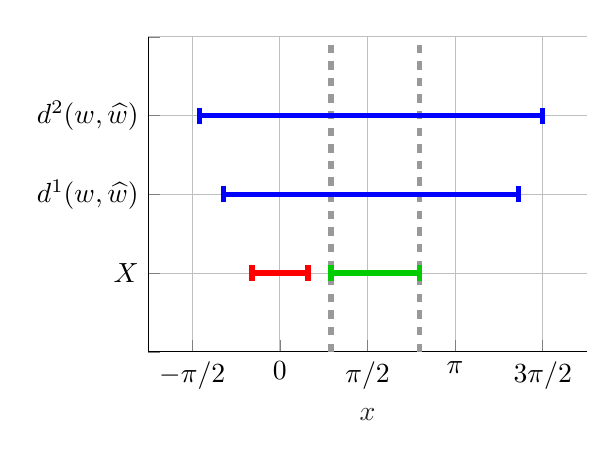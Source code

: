 % This file was created by matlab2tikz.
%
%The latest updates can be retrieved from
%  http://www.mathworks.com/matlabcentral/fileexchange/22022-matlab2tikz-matlab2tikz
%where you can also make suggestions and rate matlab2tikz.
%
\begin{tikzpicture}

\begin{axis}[%
width=5.564cm,
height=4cm,
at={(0cm,0cm)},
scale only axis,
xmin=-2.356,
xmax=5.498,
xtick={-3.142,-1.571,0,1.571,3.142,4.712},
xticklabels={{$-\pi$},{$-\pi/2$},{$0$},{$\pi/2$},{$\pi$},{$3\pi/2$}},
xlabel style={font=\color{white!15!black}},
xlabel={$x$},
ymin=-1,
ymax=3,
ytick={-1,0,1,2,3,4,5,6},
yticklabels={{},{$X$},{$d^{1}(w, \widehat{w})$},{$d^{2}(w, \widehat{w})$},{},{},{},{}},
axis background/.style={fill=white},
axis x line*=bottom,
axis y line*=left,
xmajorgrids,
ymajorgrids
]
\addplot [color=red, line width=2.0pt, forget plot]
  table[row sep=crcr]{%
-0.5	0\\
0.5	0\\
};
\addplot [color=red, line width=2.0pt, forget plot]
  table[row sep=crcr]{%
-0.5	-0.1\\
-0.5	0.1\\
};
\addplot [color=red, line width=2.0pt, forget plot]
  table[row sep=crcr]{%
0.5	-0.1\\
0.5	0.1\\
};
\addplot [color=black!20!green, line width=2.0pt, forget plot]
  table[row sep=crcr]{%
0.916	0\\
2.5	0\\
};
\addplot [color=white!60!black, dashed, line width=2.0pt, forget plot]
  table[row sep=crcr]{%
0.916	-1\\
0.916	6\\
};
\addplot [color=white!60!black, dashed, line width=2.0pt, forget plot]
  table[row sep=crcr]{%
2.5	-1\\
2.5	6\\
};
\addplot [color=black!20!green, line width=2.0pt, forget plot]
  table[row sep=crcr]{%
0.916	-0.1\\
0.916	0.1\\
};
\addplot [color=black!20!green, line width=2.0pt, forget plot]
  table[row sep=crcr]{%
2.5	-0.1\\
2.5	0.1\\
};
\addplot [color=blue, line width=2.0pt, forget plot]
  table[row sep=crcr]{%
-1.009	1\\
4.274	1\\
};
\addplot [color=blue, line width=2.0pt, forget plot]
  table[row sep=crcr]{%
-1.009	0.9\\
-1.009	1.1\\
};
\addplot [color=blue, line width=2.0pt, forget plot]
  table[row sep=crcr]{%
4.274	0.9\\
4.274	1.1\\
};
\addplot [color=blue, line width=2.0pt, forget plot]
  table[row sep=crcr]{%
-1.443	2\\
4.708	2\\
};
\addplot [color=blue, line width=2.0pt, forget plot]
  table[row sep=crcr]{%
-1.443	1.9\\
-1.443	2.1\\
};
\addplot [color=blue, line width=2.0pt, forget plot]
  table[row sep=crcr]{%
4.708	1.9\\
4.708	2.1\\
};
\end{axis}
\end{tikzpicture}%